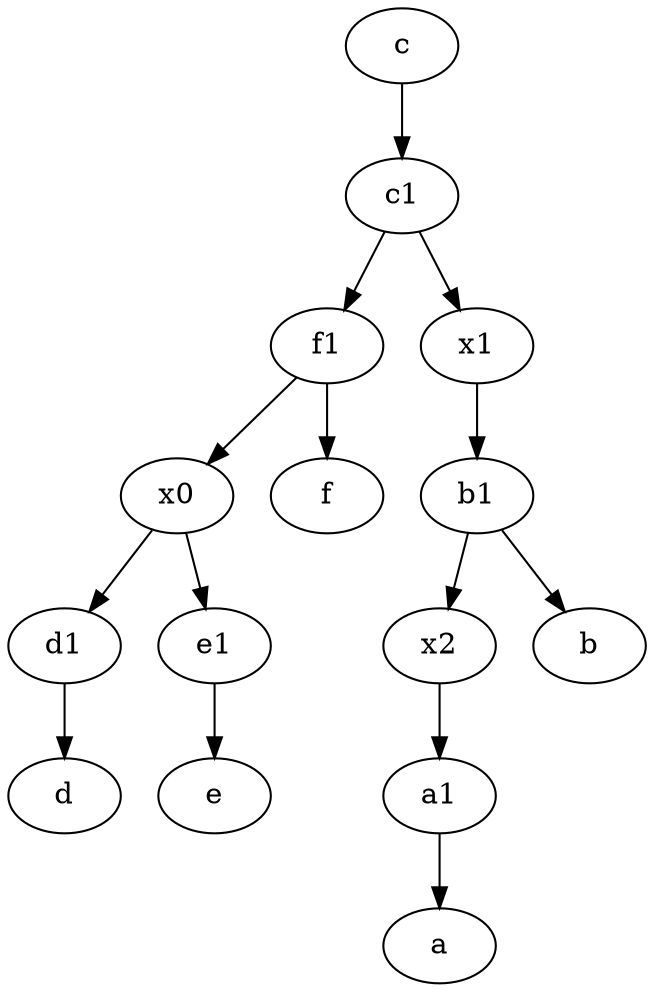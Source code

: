 digraph  {
	a1 [pos="40,15!"];
	c [pos="20,10!"];
	b1 [pos="45,20!"];
	f1;
	d1 [pos="25,30!"];
	x1;
	x2;
	e1 [pos="25,45!"];
	c1 [pos="30,15!"];
	x0;
	f1 -> f;
	x0 -> e1;
	c1 -> f1;
	d1 -> d;
	c1 -> x1;
	x0 -> d1;
	f1 -> x0;
	x2 -> a1;
	c -> c1;
	b1 -> b;
	x1 -> b1;
	e1 -> e;
	b1 -> x2;
	a1 -> a;

	}